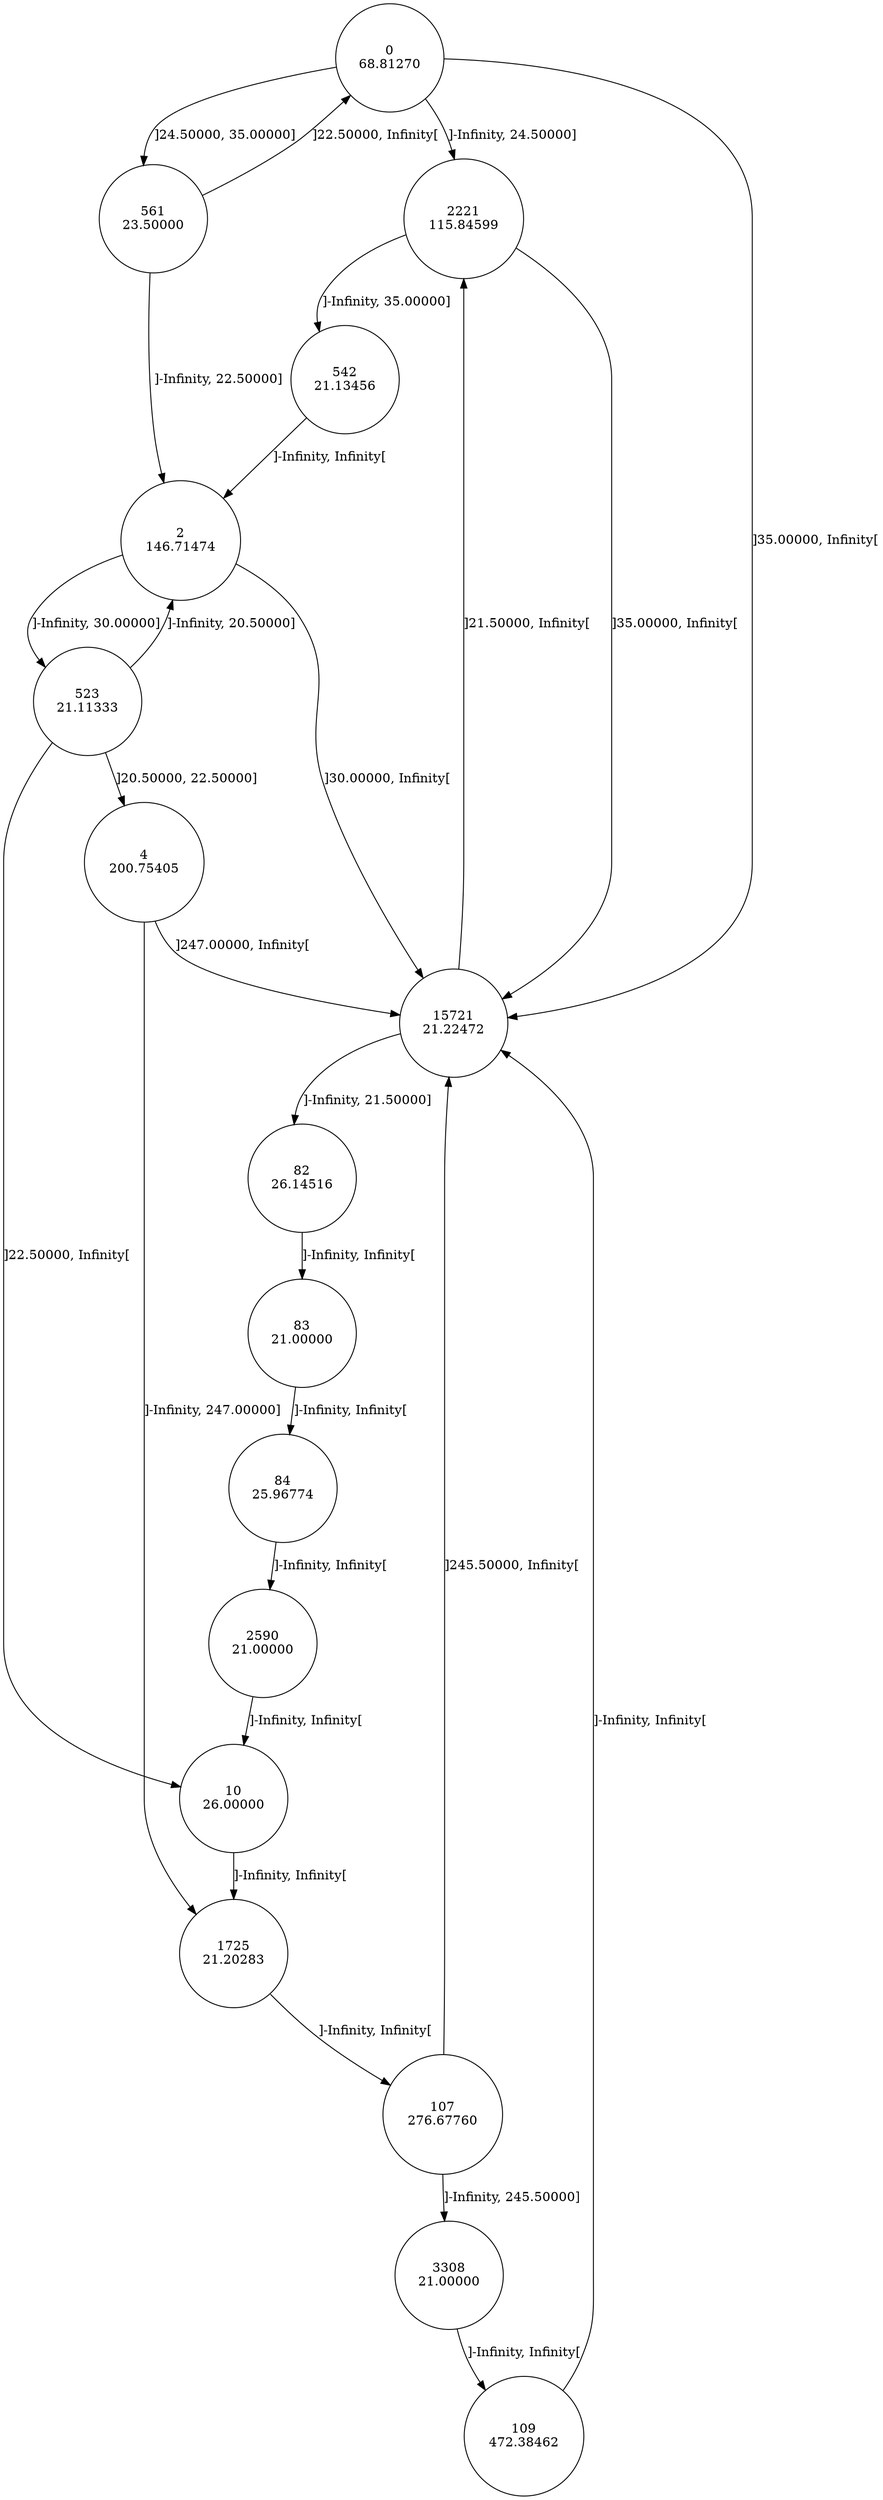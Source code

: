 digraph DFA {
0 [shape=circle, label="0\n68.81270"];
	0 -> 2221 [label="]-Infinity, 24.50000]"];
	0 -> 561 [label="]24.50000, 35.00000]"];
	0 -> 15721 [label="]35.00000, Infinity["];
15721 [shape=circle, label="15721\n21.22472"];
	15721 -> 82 [label="]-Infinity, 21.50000]"];
	15721 -> 2221 [label="]21.50000, Infinity["];
2221 [shape=circle, label="2221\n115.84599"];
	2221 -> 542 [label="]-Infinity, 35.00000]"];
	2221 -> 15721 [label="]35.00000, Infinity["];
542 [shape=circle, label="542\n21.13456"];
	542 -> 2 [label="]-Infinity, Infinity["];
2 [shape=circle, label="2\n146.71474"];
	2 -> 523 [label="]-Infinity, 30.00000]"];
	2 -> 15721 [label="]30.00000, Infinity["];
523 [shape=circle, label="523\n21.11333"];
	523 -> 2 [label="]-Infinity, 20.50000]"];
	523 -> 4 [label="]20.50000, 22.50000]"];
	523 -> 10 [label="]22.50000, Infinity["];
10 [shape=circle, label="10\n26.00000"];
	10 -> 1725 [label="]-Infinity, Infinity["];
1725 [shape=circle, label="1725\n21.20283"];
	1725 -> 107 [label="]-Infinity, Infinity["];
107 [shape=circle, label="107\n276.67760"];
	107 -> 3308 [label="]-Infinity, 245.50000]"];
	107 -> 15721 [label="]245.50000, Infinity["];
3308 [shape=circle, label="3308\n21.00000"];
	3308 -> 109 [label="]-Infinity, Infinity["];
109 [shape=circle, label="109\n472.38462"];
	109 -> 15721 [label="]-Infinity, Infinity["];
4 [shape=circle, label="4\n200.75405"];
	4 -> 1725 [label="]-Infinity, 247.00000]"];
	4 -> 15721 [label="]247.00000, Infinity["];
82 [shape=circle, label="82\n26.14516"];
	82 -> 83 [label="]-Infinity, Infinity["];
83 [shape=circle, label="83\n21.00000"];
	83 -> 84 [label="]-Infinity, Infinity["];
84 [shape=circle, label="84\n25.96774"];
	84 -> 2590 [label="]-Infinity, Infinity["];
2590 [shape=circle, label="2590\n21.00000"];
	2590 -> 10 [label="]-Infinity, Infinity["];
561 [shape=circle, label="561\n23.50000"];
	561 -> 2 [label="]-Infinity, 22.50000]"];
	561 -> 0 [label="]22.50000, Infinity["];
}